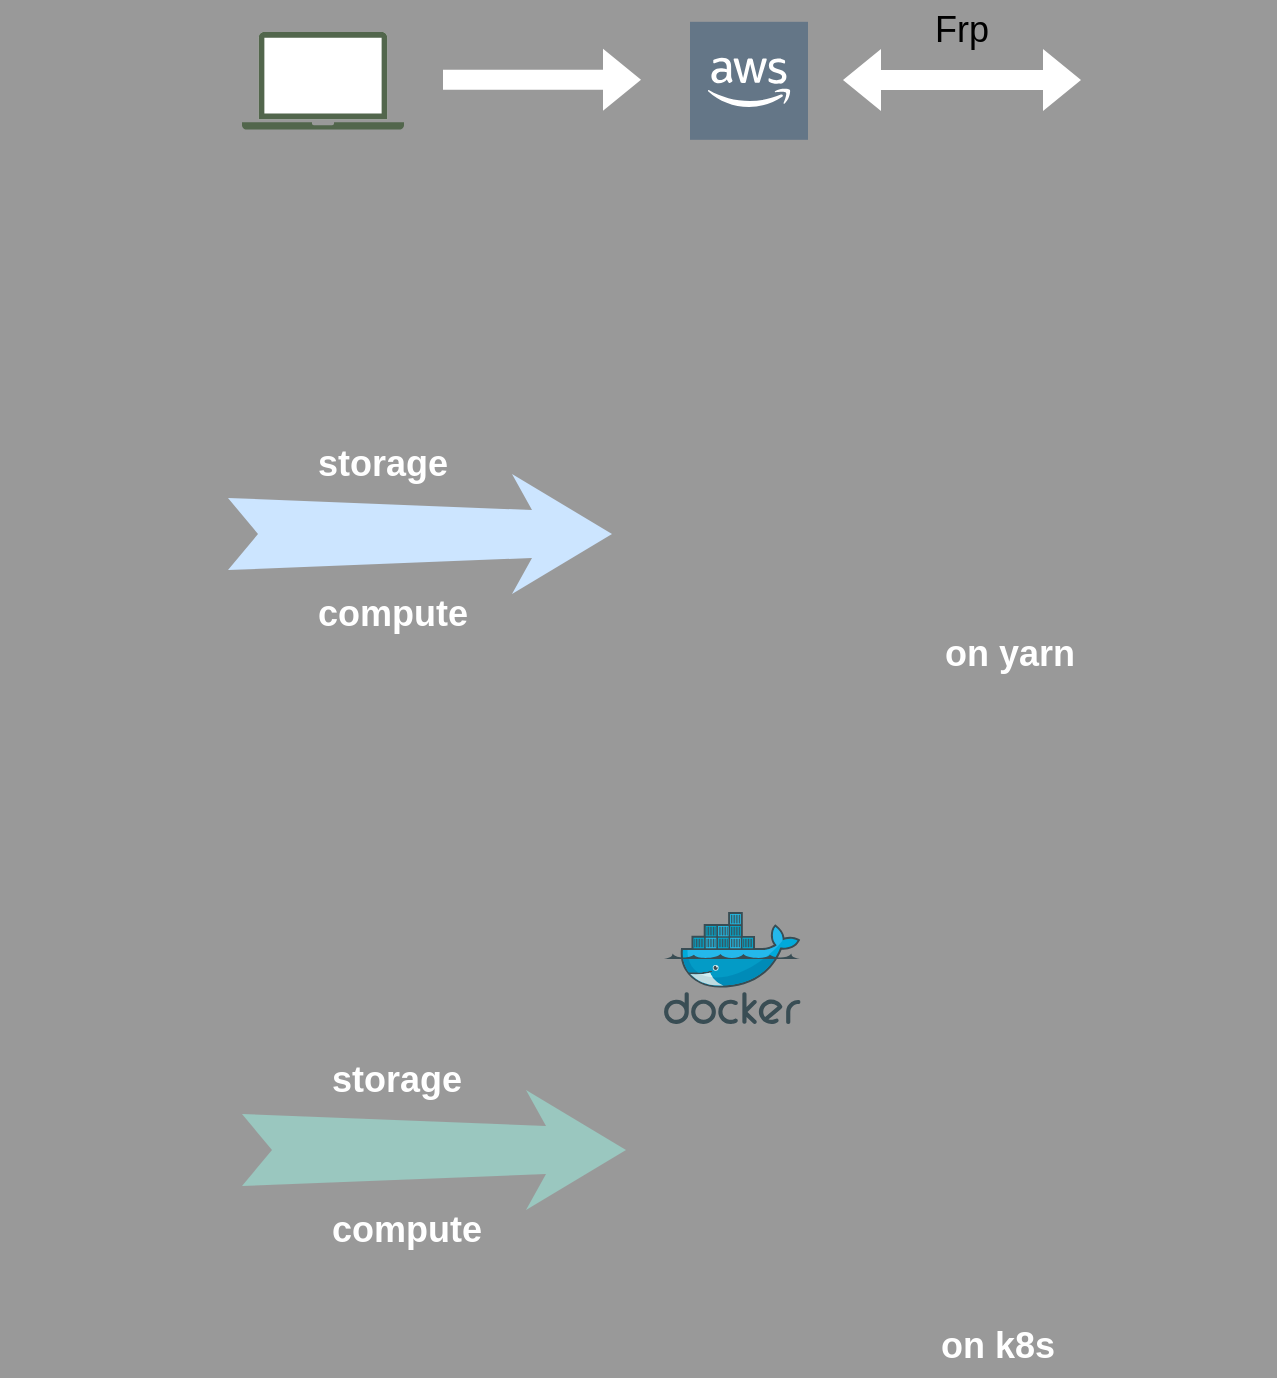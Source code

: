 <mxfile version="23.1.2" type="github">
  <diagram name="第 1 页" id="35U5zQruaW94poFeW_AK">
    <mxGraphModel dx="946" dy="683" grid="0" gridSize="10" guides="1" tooltips="1" connect="1" arrows="1" fold="1" page="1" pageScale="1" pageWidth="827" pageHeight="1169" background="#999999" math="0" shadow="0">
      <root>
        <mxCell id="0" />
        <mxCell id="1" parent="0" />
        <mxCell id="pLFg6TvED4x4IOLx68LH-1" value="" style="sketch=0;pointerEvents=1;shadow=0;dashed=0;html=1;strokeColor=#3A5431;fillColor=#52664C;labelPosition=center;verticalLabelPosition=bottom;verticalAlign=top;align=center;outlineConnect=0;shape=mxgraph.veeam2.laptop;aspect=fixed;fontColor=#ffffff;" parent="1" vertex="1">
          <mxGeometry x="160" y="70" width="81" height="48.8" as="geometry" />
        </mxCell>
        <mxCell id="pLFg6TvED4x4IOLx68LH-2" value="" style="outlineConnect=0;dashed=0;verticalLabelPosition=bottom;verticalAlign=top;align=center;html=1;shape=mxgraph.aws3.cloud_2;fillColor=#647687;aspect=fixed;fontColor=#ffffff;strokeColor=#314354;" parent="1" vertex="1">
          <mxGeometry x="384" y="64.9" width="59" height="59" as="geometry" />
        </mxCell>
        <mxCell id="pLFg6TvED4x4IOLx68LH-4" value="" style="shape=image;html=1;verticalAlign=top;verticalLabelPosition=bottom;labelBackgroundColor=#ffffff;imageAspect=0;aspect=fixed;image=https://cdn1.iconfinder.com/data/icons/operating-system-flat-1/30/ubuntu-128.png" parent="1" vertex="1">
          <mxGeometry x="590" y="54.4" width="80" height="80" as="geometry" />
        </mxCell>
        <mxCell id="pLFg6TvED4x4IOLx68LH-5" value="" style="shape=image;imageAspect=0;aspect=fixed;verticalLabelPosition=bottom;verticalAlign=top;image=https://hive.apache.org/images/hive.svg;" parent="1" vertex="1">
          <mxGeometry x="39" y="281" width="88.89" height="80" as="geometry" />
        </mxCell>
        <mxCell id="pLFg6TvED4x4IOLx68LH-7" value="" style="shape=image;imageAspect=0;aspect=fixed;verticalLabelPosition=bottom;verticalAlign=top;image=https://hadoop.apache.org/hadoop-logo.jpg;" parent="1" vertex="1">
          <mxGeometry x="371" y="236" width="281" height="71" as="geometry" />
        </mxCell>
        <mxCell id="pLFg6TvED4x4IOLx68LH-8" value="" style="shape=image;imageAspect=0;aspect=fixed;verticalLabelPosition=bottom;verticalAlign=top;image=https://min.io/resources/img/logo.svg;" parent="1" vertex="1">
          <mxGeometry x="443" y="520.5" width="233.34" height="35" as="geometry" />
        </mxCell>
        <mxCell id="pLFg6TvED4x4IOLx68LH-10" value="" style="shape=image;imageAspect=0;aspect=fixed;verticalLabelPosition=bottom;verticalAlign=top;image=https://kubernetes.io/images/nav_logo.svg;" parent="1" vertex="1">
          <mxGeometry x="374" y="605" width="300" height="53" as="geometry" />
        </mxCell>
        <mxCell id="pLFg6TvED4x4IOLx68LH-11" value="" style="shape=image;imageAspect=0;aspect=fixed;verticalLabelPosition=bottom;verticalAlign=top;image=https://spark.apache.org/images/spark-logo-rev.svg;" parent="1" vertex="1">
          <mxGeometry x="371" y="326" width="132.22" height="70" as="geometry" />
        </mxCell>
        <mxCell id="pLFg6TvED4x4IOLx68LH-13" value="" style="shape=image;imageAspect=0;aspect=fixed;verticalLabelPosition=bottom;verticalAlign=top;image=https://hive.apache.org/images/hive.svg;" parent="1" vertex="1">
          <mxGeometry x="39" y="591.5" width="88.89" height="80" as="geometry" />
        </mxCell>
        <mxCell id="pLFg6TvED4x4IOLx68LH-14" value="" style="image;sketch=0;aspect=fixed;html=1;points=[];align=center;fontSize=12;image=img/lib/mscae/Docker.svg;" parent="1" vertex="1">
          <mxGeometry x="371" y="510" width="68.3" height="56" as="geometry" />
        </mxCell>
        <mxCell id="WOlgZqpjHjjcevt6U5b3-1" value="" style="shape=flexArrow;endArrow=classic;html=1;rounded=0;strokeColor=none;fillColor=default;gradientColor=none;gradientDirection=east;" parent="1" edge="1">
          <mxGeometry width="50" height="50" relative="1" as="geometry">
            <mxPoint x="260" y="93.9" as="sourcePoint" />
            <mxPoint x="360" y="93.9" as="targetPoint" />
          </mxGeometry>
        </mxCell>
        <mxCell id="WOlgZqpjHjjcevt6U5b3-3" value="" style="shape=flexArrow;endArrow=classic;startArrow=classic;html=1;rounded=0;fillColor=default;strokeColor=none;" parent="1" edge="1">
          <mxGeometry width="100" height="100" relative="1" as="geometry">
            <mxPoint x="460" y="94" as="sourcePoint" />
            <mxPoint x="580" y="94" as="targetPoint" />
          </mxGeometry>
        </mxCell>
        <mxCell id="WOlgZqpjHjjcevt6U5b3-4" value="&lt;font style=&quot;font-size: 18px;&quot;&gt;Frp&lt;/font&gt;" style="text;html=1;strokeColor=none;fillColor=none;align=center;verticalAlign=middle;whiteSpace=wrap;rounded=0;" parent="1" vertex="1">
          <mxGeometry x="490" y="54.4" width="60" height="30" as="geometry" />
        </mxCell>
        <mxCell id="I_mlSLOYtYqVpcV3Qb66-1" value="" style="shape=image;imageAspect=0;aspect=fixed;verticalLabelPosition=bottom;verticalAlign=top;image=https://spark.apache.org/images/spark-logo-rev.svg;" vertex="1" parent="1">
          <mxGeometry x="371" y="671.5" width="132.22" height="70" as="geometry" />
        </mxCell>
        <mxCell id="I_mlSLOYtYqVpcV3Qb66-2" value="on k8s" style="text;html=1;strokeColor=none;fillColor=none;align=center;verticalAlign=middle;whiteSpace=wrap;rounded=0;fontColor=#FFFFFF;fontSize=18;fontStyle=1" vertex="1" parent="1">
          <mxGeometry x="508.0" y="711.5" width="60" height="30" as="geometry" />
        </mxCell>
        <mxCell id="I_mlSLOYtYqVpcV3Qb66-3" value="on yarn" style="text;html=1;strokeColor=none;fillColor=none;align=center;verticalAlign=middle;whiteSpace=wrap;rounded=0;fontColor=#FFFFFF;fontSize=18;fontStyle=1" vertex="1" parent="1">
          <mxGeometry x="503.22" y="366" width="82" height="30" as="geometry" />
        </mxCell>
        <mxCell id="I_mlSLOYtYqVpcV3Qb66-8" value="" style="group" vertex="1" connectable="0" parent="1">
          <mxGeometry x="153" y="271" width="192" height="105" as="geometry" />
        </mxCell>
        <mxCell id="I_mlSLOYtYqVpcV3Qb66-4" value="" style="html=1;shadow=0;dashed=0;align=center;verticalAlign=middle;shape=mxgraph.arrows2.stylisedArrow;dy=0.6;dx=40;notch=15;feather=0.4;strokeColor=none;fillColor=#CCE5FF;" vertex="1" parent="I_mlSLOYtYqVpcV3Qb66-8">
          <mxGeometry y="20" width="192" height="60" as="geometry" />
        </mxCell>
        <mxCell id="I_mlSLOYtYqVpcV3Qb66-5" value="compute" style="text;html=1;strokeColor=none;fillColor=none;align=left;verticalAlign=middle;whiteSpace=wrap;rounded=0;fontColor=#FFFFFF;fontSize=18;fontStyle=1" vertex="1" parent="I_mlSLOYtYqVpcV3Qb66-8">
          <mxGeometry x="43" y="75" width="82" height="30" as="geometry" />
        </mxCell>
        <mxCell id="I_mlSLOYtYqVpcV3Qb66-7" value="storage" style="text;html=1;strokeColor=none;fillColor=none;align=left;verticalAlign=middle;whiteSpace=wrap;rounded=0;fontColor=#FFFFFF;fontSize=18;fontStyle=1" vertex="1" parent="I_mlSLOYtYqVpcV3Qb66-8">
          <mxGeometry x="43" width="82" height="30" as="geometry" />
        </mxCell>
        <mxCell id="I_mlSLOYtYqVpcV3Qb66-9" value="" style="group" vertex="1" connectable="0" parent="1">
          <mxGeometry x="160" y="579" width="192" height="105" as="geometry" />
        </mxCell>
        <mxCell id="I_mlSLOYtYqVpcV3Qb66-10" value="" style="html=1;shadow=0;dashed=0;align=center;verticalAlign=middle;shape=mxgraph.arrows2.stylisedArrow;dy=0.6;dx=40;notch=15;feather=0.4;strokeColor=none;fillColor=#9AC7BF;" vertex="1" parent="I_mlSLOYtYqVpcV3Qb66-9">
          <mxGeometry y="20" width="192" height="60" as="geometry" />
        </mxCell>
        <mxCell id="I_mlSLOYtYqVpcV3Qb66-11" value="compute" style="text;html=1;strokeColor=none;fillColor=none;align=left;verticalAlign=middle;whiteSpace=wrap;rounded=0;fontColor=#FFFFFF;fontSize=18;fontStyle=1" vertex="1" parent="I_mlSLOYtYqVpcV3Qb66-9">
          <mxGeometry x="43" y="75" width="82" height="30" as="geometry" />
        </mxCell>
        <mxCell id="I_mlSLOYtYqVpcV3Qb66-12" value="storage" style="text;html=1;strokeColor=none;fillColor=none;align=left;verticalAlign=middle;whiteSpace=wrap;rounded=0;fontColor=#FFFFFF;fontSize=18;fontStyle=1" vertex="1" parent="I_mlSLOYtYqVpcV3Qb66-9">
          <mxGeometry x="43" width="82" height="30" as="geometry" />
        </mxCell>
      </root>
    </mxGraphModel>
  </diagram>
</mxfile>
